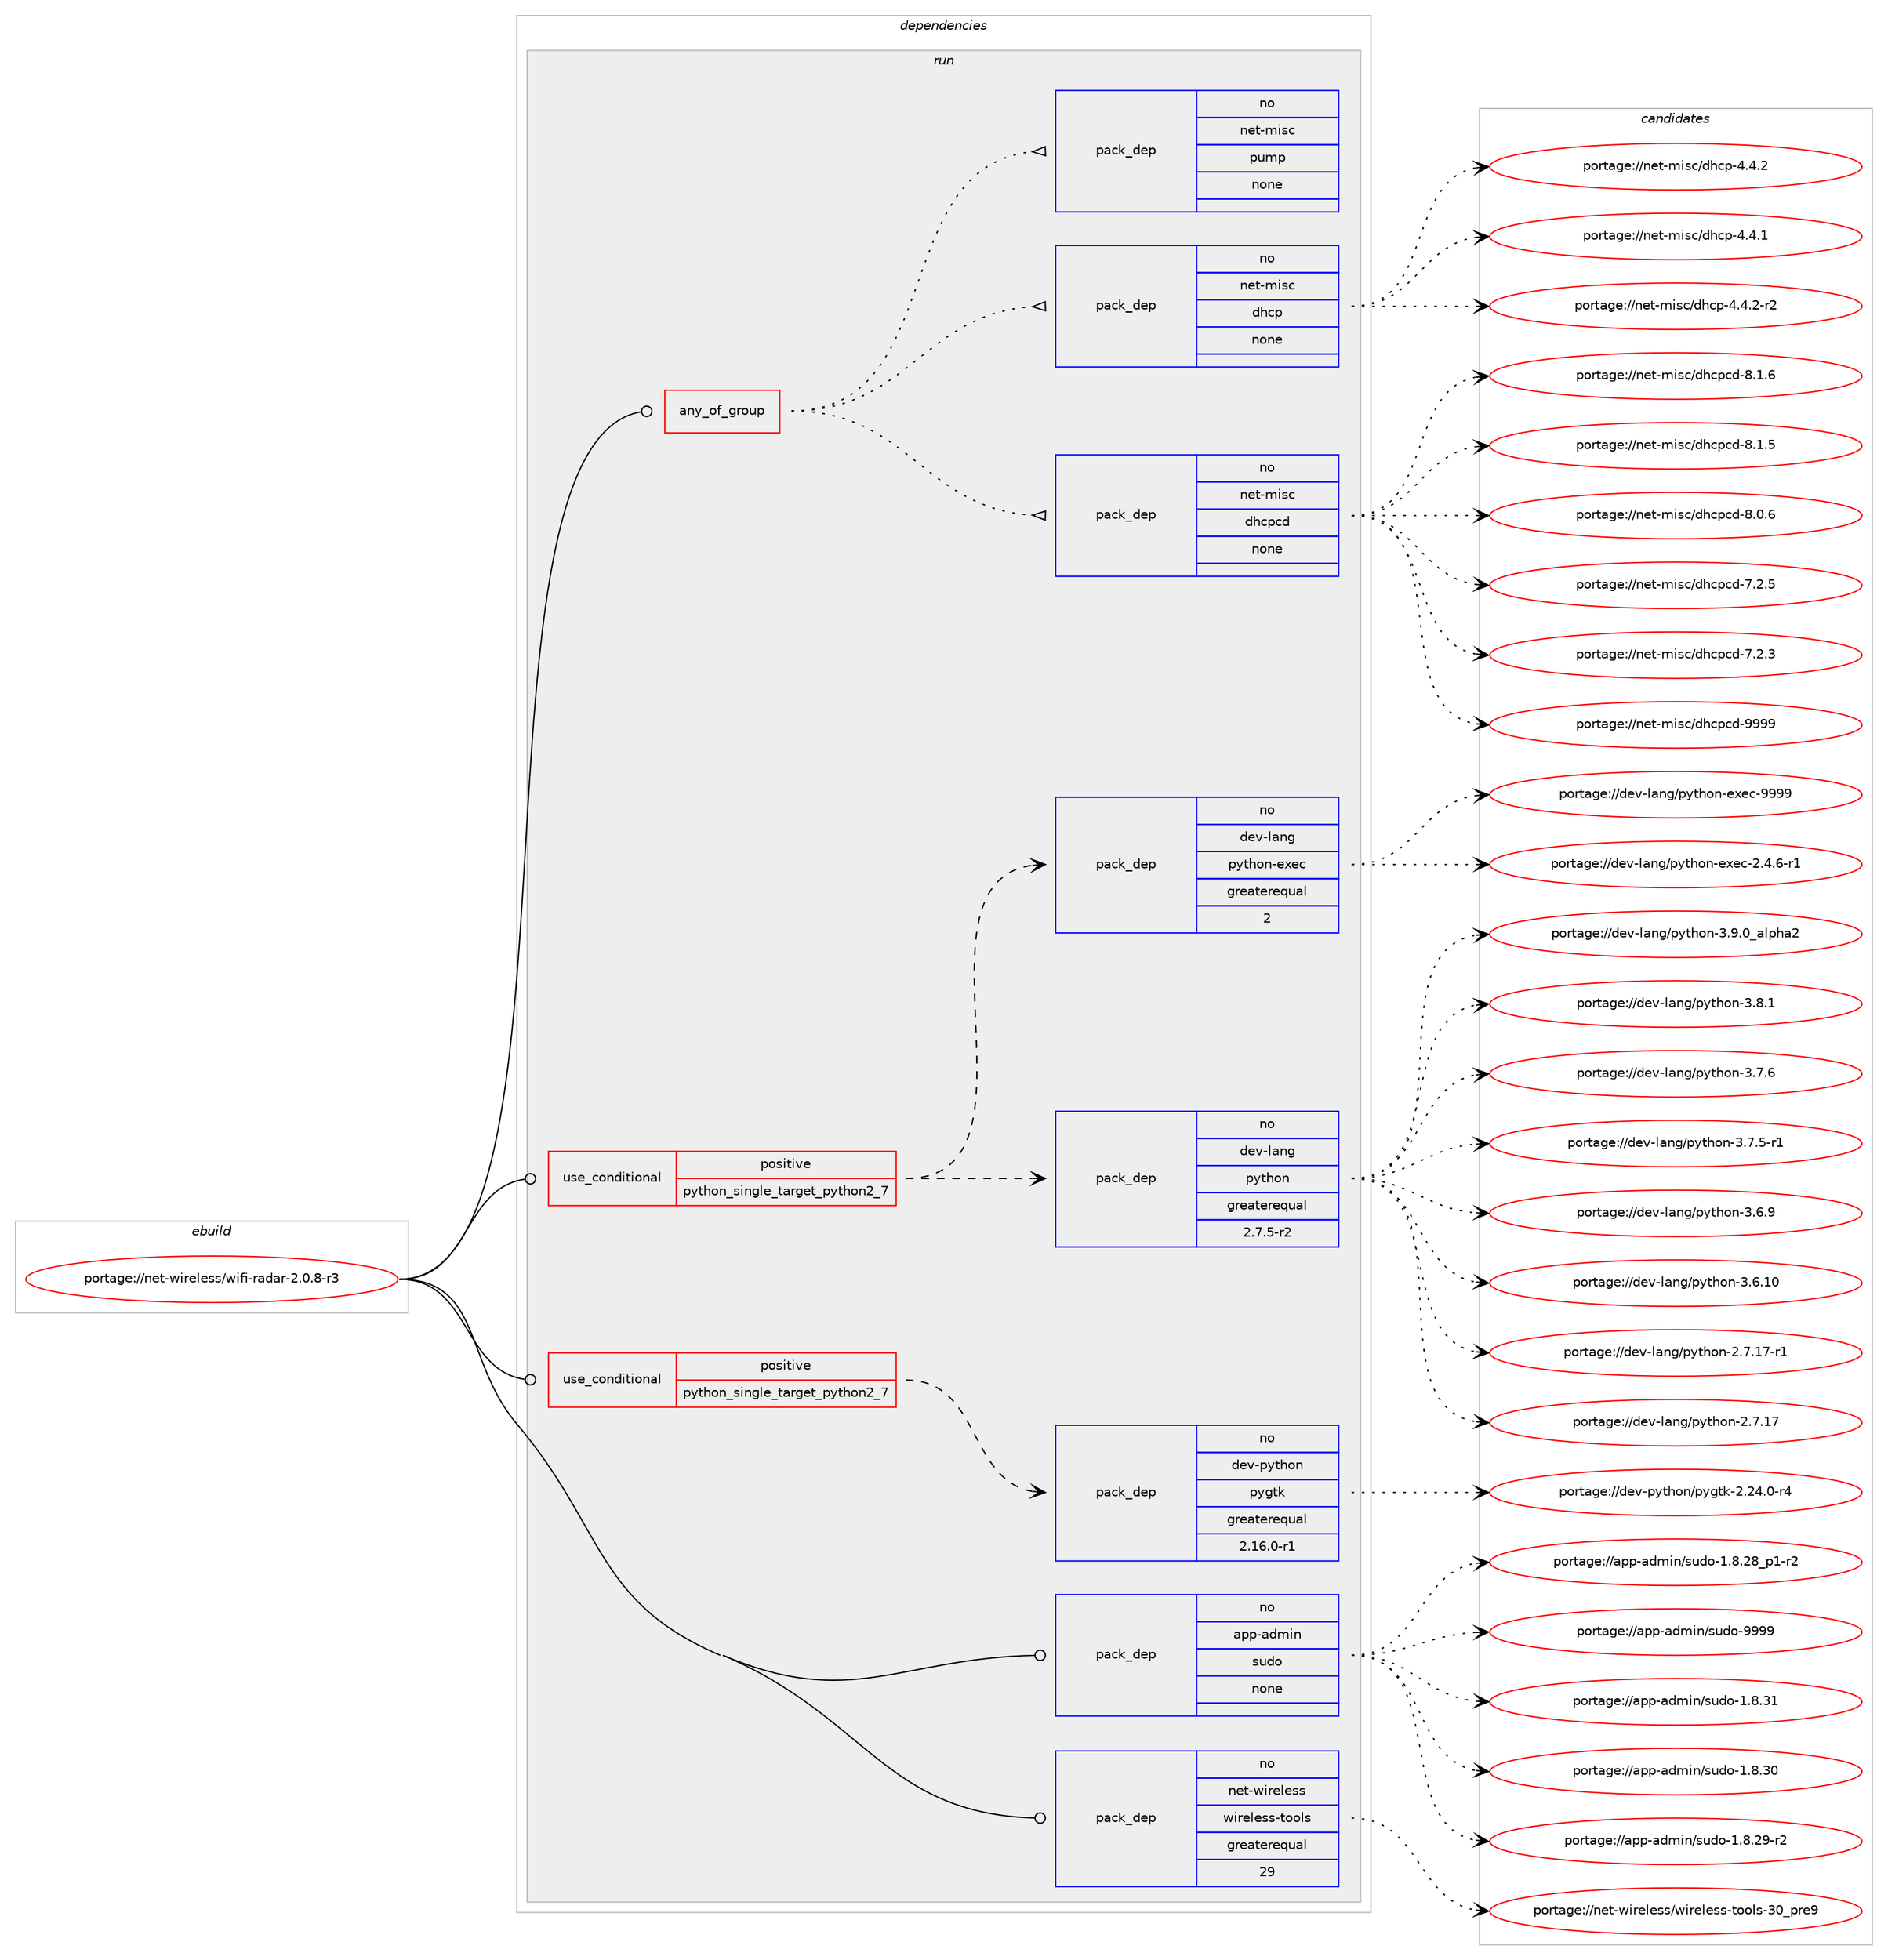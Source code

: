 digraph prolog {

# *************
# Graph options
# *************

newrank=true;
concentrate=true;
compound=true;
graph [rankdir=LR,fontname=Helvetica,fontsize=10,ranksep=1.5];#, ranksep=2.5, nodesep=0.2];
edge  [arrowhead=vee];
node  [fontname=Helvetica,fontsize=10];

# **********
# The ebuild
# **********

subgraph cluster_leftcol {
color=gray;
rank=same;
label=<<i>ebuild</i>>;
id [label="portage://net-wireless/wifi-radar-2.0.8-r3", color=red, width=4, href="../net-wireless/wifi-radar-2.0.8-r3.svg"];
}

# ****************
# The dependencies
# ****************

subgraph cluster_midcol {
color=gray;
label=<<i>dependencies</i>>;
subgraph cluster_compile {
fillcolor="#eeeeee";
style=filled;
label=<<i>compile</i>>;
}
subgraph cluster_compileandrun {
fillcolor="#eeeeee";
style=filled;
label=<<i>compile and run</i>>;
}
subgraph cluster_run {
fillcolor="#eeeeee";
style=filled;
label=<<i>run</i>>;
subgraph any1289 {
dependency68005 [label=<<TABLE BORDER="0" CELLBORDER="1" CELLSPACING="0" CELLPADDING="4"><TR><TD CELLPADDING="10">any_of_group</TD></TR></TABLE>>, shape=none, color=red];subgraph pack53345 {
dependency68006 [label=<<TABLE BORDER="0" CELLBORDER="1" CELLSPACING="0" CELLPADDING="4" WIDTH="220"><TR><TD ROWSPAN="6" CELLPADDING="30">pack_dep</TD></TR><TR><TD WIDTH="110">no</TD></TR><TR><TD>net-misc</TD></TR><TR><TD>dhcpcd</TD></TR><TR><TD>none</TD></TR><TR><TD></TD></TR></TABLE>>, shape=none, color=blue];
}
dependency68005:e -> dependency68006:w [weight=20,style="dotted",arrowhead="oinv"];
subgraph pack53346 {
dependency68007 [label=<<TABLE BORDER="0" CELLBORDER="1" CELLSPACING="0" CELLPADDING="4" WIDTH="220"><TR><TD ROWSPAN="6" CELLPADDING="30">pack_dep</TD></TR><TR><TD WIDTH="110">no</TD></TR><TR><TD>net-misc</TD></TR><TR><TD>dhcp</TD></TR><TR><TD>none</TD></TR><TR><TD></TD></TR></TABLE>>, shape=none, color=blue];
}
dependency68005:e -> dependency68007:w [weight=20,style="dotted",arrowhead="oinv"];
subgraph pack53347 {
dependency68008 [label=<<TABLE BORDER="0" CELLBORDER="1" CELLSPACING="0" CELLPADDING="4" WIDTH="220"><TR><TD ROWSPAN="6" CELLPADDING="30">pack_dep</TD></TR><TR><TD WIDTH="110">no</TD></TR><TR><TD>net-misc</TD></TR><TR><TD>pump</TD></TR><TR><TD>none</TD></TR><TR><TD></TD></TR></TABLE>>, shape=none, color=blue];
}
dependency68005:e -> dependency68008:w [weight=20,style="dotted",arrowhead="oinv"];
}
id:e -> dependency68005:w [weight=20,style="solid",arrowhead="odot"];
subgraph cond13316 {
dependency68009 [label=<<TABLE BORDER="0" CELLBORDER="1" CELLSPACING="0" CELLPADDING="4"><TR><TD ROWSPAN="3" CELLPADDING="10">use_conditional</TD></TR><TR><TD>positive</TD></TR><TR><TD>python_single_target_python2_7</TD></TR></TABLE>>, shape=none, color=red];
subgraph pack53348 {
dependency68010 [label=<<TABLE BORDER="0" CELLBORDER="1" CELLSPACING="0" CELLPADDING="4" WIDTH="220"><TR><TD ROWSPAN="6" CELLPADDING="30">pack_dep</TD></TR><TR><TD WIDTH="110">no</TD></TR><TR><TD>dev-lang</TD></TR><TR><TD>python</TD></TR><TR><TD>greaterequal</TD></TR><TR><TD>2.7.5-r2</TD></TR></TABLE>>, shape=none, color=blue];
}
dependency68009:e -> dependency68010:w [weight=20,style="dashed",arrowhead="vee"];
subgraph pack53349 {
dependency68011 [label=<<TABLE BORDER="0" CELLBORDER="1" CELLSPACING="0" CELLPADDING="4" WIDTH="220"><TR><TD ROWSPAN="6" CELLPADDING="30">pack_dep</TD></TR><TR><TD WIDTH="110">no</TD></TR><TR><TD>dev-lang</TD></TR><TR><TD>python-exec</TD></TR><TR><TD>greaterequal</TD></TR><TR><TD>2</TD></TR></TABLE>>, shape=none, color=blue];
}
dependency68009:e -> dependency68011:w [weight=20,style="dashed",arrowhead="vee"];
}
id:e -> dependency68009:w [weight=20,style="solid",arrowhead="odot"];
subgraph cond13317 {
dependency68012 [label=<<TABLE BORDER="0" CELLBORDER="1" CELLSPACING="0" CELLPADDING="4"><TR><TD ROWSPAN="3" CELLPADDING="10">use_conditional</TD></TR><TR><TD>positive</TD></TR><TR><TD>python_single_target_python2_7</TD></TR></TABLE>>, shape=none, color=red];
subgraph pack53350 {
dependency68013 [label=<<TABLE BORDER="0" CELLBORDER="1" CELLSPACING="0" CELLPADDING="4" WIDTH="220"><TR><TD ROWSPAN="6" CELLPADDING="30">pack_dep</TD></TR><TR><TD WIDTH="110">no</TD></TR><TR><TD>dev-python</TD></TR><TR><TD>pygtk</TD></TR><TR><TD>greaterequal</TD></TR><TR><TD>2.16.0-r1</TD></TR></TABLE>>, shape=none, color=blue];
}
dependency68012:e -> dependency68013:w [weight=20,style="dashed",arrowhead="vee"];
}
id:e -> dependency68012:w [weight=20,style="solid",arrowhead="odot"];
subgraph pack53351 {
dependency68014 [label=<<TABLE BORDER="0" CELLBORDER="1" CELLSPACING="0" CELLPADDING="4" WIDTH="220"><TR><TD ROWSPAN="6" CELLPADDING="30">pack_dep</TD></TR><TR><TD WIDTH="110">no</TD></TR><TR><TD>app-admin</TD></TR><TR><TD>sudo</TD></TR><TR><TD>none</TD></TR><TR><TD></TD></TR></TABLE>>, shape=none, color=blue];
}
id:e -> dependency68014:w [weight=20,style="solid",arrowhead="odot"];
subgraph pack53352 {
dependency68015 [label=<<TABLE BORDER="0" CELLBORDER="1" CELLSPACING="0" CELLPADDING="4" WIDTH="220"><TR><TD ROWSPAN="6" CELLPADDING="30">pack_dep</TD></TR><TR><TD WIDTH="110">no</TD></TR><TR><TD>net-wireless</TD></TR><TR><TD>wireless-tools</TD></TR><TR><TD>greaterequal</TD></TR><TR><TD>29</TD></TR></TABLE>>, shape=none, color=blue];
}
id:e -> dependency68015:w [weight=20,style="solid",arrowhead="odot"];
}
}

# **************
# The candidates
# **************

subgraph cluster_choices {
rank=same;
color=gray;
label=<<i>candidates</i>>;

subgraph choice53345 {
color=black;
nodesep=1;
choice11010111645109105115994710010499112991004557575757 [label="portage://net-misc/dhcpcd-9999", color=red, width=4,href="../net-misc/dhcpcd-9999.svg"];
choice1101011164510910511599471001049911299100455646494654 [label="portage://net-misc/dhcpcd-8.1.6", color=red, width=4,href="../net-misc/dhcpcd-8.1.6.svg"];
choice1101011164510910511599471001049911299100455646494653 [label="portage://net-misc/dhcpcd-8.1.5", color=red, width=4,href="../net-misc/dhcpcd-8.1.5.svg"];
choice1101011164510910511599471001049911299100455646484654 [label="portage://net-misc/dhcpcd-8.0.6", color=red, width=4,href="../net-misc/dhcpcd-8.0.6.svg"];
choice1101011164510910511599471001049911299100455546504653 [label="portage://net-misc/dhcpcd-7.2.5", color=red, width=4,href="../net-misc/dhcpcd-7.2.5.svg"];
choice1101011164510910511599471001049911299100455546504651 [label="portage://net-misc/dhcpcd-7.2.3", color=red, width=4,href="../net-misc/dhcpcd-7.2.3.svg"];
dependency68006:e -> choice11010111645109105115994710010499112991004557575757:w [style=dotted,weight="100"];
dependency68006:e -> choice1101011164510910511599471001049911299100455646494654:w [style=dotted,weight="100"];
dependency68006:e -> choice1101011164510910511599471001049911299100455646494653:w [style=dotted,weight="100"];
dependency68006:e -> choice1101011164510910511599471001049911299100455646484654:w [style=dotted,weight="100"];
dependency68006:e -> choice1101011164510910511599471001049911299100455546504653:w [style=dotted,weight="100"];
dependency68006:e -> choice1101011164510910511599471001049911299100455546504651:w [style=dotted,weight="100"];
}
subgraph choice53346 {
color=black;
nodesep=1;
choice110101116451091051159947100104991124552465246504511450 [label="portage://net-misc/dhcp-4.4.2-r2", color=red, width=4,href="../net-misc/dhcp-4.4.2-r2.svg"];
choice11010111645109105115994710010499112455246524650 [label="portage://net-misc/dhcp-4.4.2", color=red, width=4,href="../net-misc/dhcp-4.4.2.svg"];
choice11010111645109105115994710010499112455246524649 [label="portage://net-misc/dhcp-4.4.1", color=red, width=4,href="../net-misc/dhcp-4.4.1.svg"];
dependency68007:e -> choice110101116451091051159947100104991124552465246504511450:w [style=dotted,weight="100"];
dependency68007:e -> choice11010111645109105115994710010499112455246524650:w [style=dotted,weight="100"];
dependency68007:e -> choice11010111645109105115994710010499112455246524649:w [style=dotted,weight="100"];
}
subgraph choice53347 {
color=black;
nodesep=1;
}
subgraph choice53348 {
color=black;
nodesep=1;
choice10010111845108971101034711212111610411111045514657464895971081121049750 [label="portage://dev-lang/python-3.9.0_alpha2", color=red, width=4,href="../dev-lang/python-3.9.0_alpha2.svg"];
choice100101118451089711010347112121116104111110455146564649 [label="portage://dev-lang/python-3.8.1", color=red, width=4,href="../dev-lang/python-3.8.1.svg"];
choice100101118451089711010347112121116104111110455146554654 [label="portage://dev-lang/python-3.7.6", color=red, width=4,href="../dev-lang/python-3.7.6.svg"];
choice1001011184510897110103471121211161041111104551465546534511449 [label="portage://dev-lang/python-3.7.5-r1", color=red, width=4,href="../dev-lang/python-3.7.5-r1.svg"];
choice100101118451089711010347112121116104111110455146544657 [label="portage://dev-lang/python-3.6.9", color=red, width=4,href="../dev-lang/python-3.6.9.svg"];
choice10010111845108971101034711212111610411111045514654464948 [label="portage://dev-lang/python-3.6.10", color=red, width=4,href="../dev-lang/python-3.6.10.svg"];
choice100101118451089711010347112121116104111110455046554649554511449 [label="portage://dev-lang/python-2.7.17-r1", color=red, width=4,href="../dev-lang/python-2.7.17-r1.svg"];
choice10010111845108971101034711212111610411111045504655464955 [label="portage://dev-lang/python-2.7.17", color=red, width=4,href="../dev-lang/python-2.7.17.svg"];
dependency68010:e -> choice10010111845108971101034711212111610411111045514657464895971081121049750:w [style=dotted,weight="100"];
dependency68010:e -> choice100101118451089711010347112121116104111110455146564649:w [style=dotted,weight="100"];
dependency68010:e -> choice100101118451089711010347112121116104111110455146554654:w [style=dotted,weight="100"];
dependency68010:e -> choice1001011184510897110103471121211161041111104551465546534511449:w [style=dotted,weight="100"];
dependency68010:e -> choice100101118451089711010347112121116104111110455146544657:w [style=dotted,weight="100"];
dependency68010:e -> choice10010111845108971101034711212111610411111045514654464948:w [style=dotted,weight="100"];
dependency68010:e -> choice100101118451089711010347112121116104111110455046554649554511449:w [style=dotted,weight="100"];
dependency68010:e -> choice10010111845108971101034711212111610411111045504655464955:w [style=dotted,weight="100"];
}
subgraph choice53349 {
color=black;
nodesep=1;
choice10010111845108971101034711212111610411111045101120101994557575757 [label="portage://dev-lang/python-exec-9999", color=red, width=4,href="../dev-lang/python-exec-9999.svg"];
choice10010111845108971101034711212111610411111045101120101994550465246544511449 [label="portage://dev-lang/python-exec-2.4.6-r1", color=red, width=4,href="../dev-lang/python-exec-2.4.6-r1.svg"];
dependency68011:e -> choice10010111845108971101034711212111610411111045101120101994557575757:w [style=dotted,weight="100"];
dependency68011:e -> choice10010111845108971101034711212111610411111045101120101994550465246544511449:w [style=dotted,weight="100"];
}
subgraph choice53350 {
color=black;
nodesep=1;
choice1001011184511212111610411111047112121103116107455046505246484511452 [label="portage://dev-python/pygtk-2.24.0-r4", color=red, width=4,href="../dev-python/pygtk-2.24.0-r4.svg"];
dependency68013:e -> choice1001011184511212111610411111047112121103116107455046505246484511452:w [style=dotted,weight="100"];
}
subgraph choice53351 {
color=black;
nodesep=1;
choice971121124597100109105110471151171001114557575757 [label="portage://app-admin/sudo-9999", color=red, width=4,href="../app-admin/sudo-9999.svg"];
choice9711211245971001091051104711511710011145494656465149 [label="portage://app-admin/sudo-1.8.31", color=red, width=4,href="../app-admin/sudo-1.8.31.svg"];
choice9711211245971001091051104711511710011145494656465148 [label="portage://app-admin/sudo-1.8.30", color=red, width=4,href="../app-admin/sudo-1.8.30.svg"];
choice97112112459710010910511047115117100111454946564650574511450 [label="portage://app-admin/sudo-1.8.29-r2", color=red, width=4,href="../app-admin/sudo-1.8.29-r2.svg"];
choice971121124597100109105110471151171001114549465646505695112494511450 [label="portage://app-admin/sudo-1.8.28_p1-r2", color=red, width=4,href="../app-admin/sudo-1.8.28_p1-r2.svg"];
dependency68014:e -> choice971121124597100109105110471151171001114557575757:w [style=dotted,weight="100"];
dependency68014:e -> choice9711211245971001091051104711511710011145494656465149:w [style=dotted,weight="100"];
dependency68014:e -> choice9711211245971001091051104711511710011145494656465148:w [style=dotted,weight="100"];
dependency68014:e -> choice97112112459710010910511047115117100111454946564650574511450:w [style=dotted,weight="100"];
dependency68014:e -> choice971121124597100109105110471151171001114549465646505695112494511450:w [style=dotted,weight="100"];
}
subgraph choice53352 {
color=black;
nodesep=1;
choice1101011164511910511410110810111511547119105114101108101115115451161111111081154551489511211410157 [label="portage://net-wireless/wireless-tools-30_pre9", color=red, width=4,href="../net-wireless/wireless-tools-30_pre9.svg"];
dependency68015:e -> choice1101011164511910511410110810111511547119105114101108101115115451161111111081154551489511211410157:w [style=dotted,weight="100"];
}
}

}
